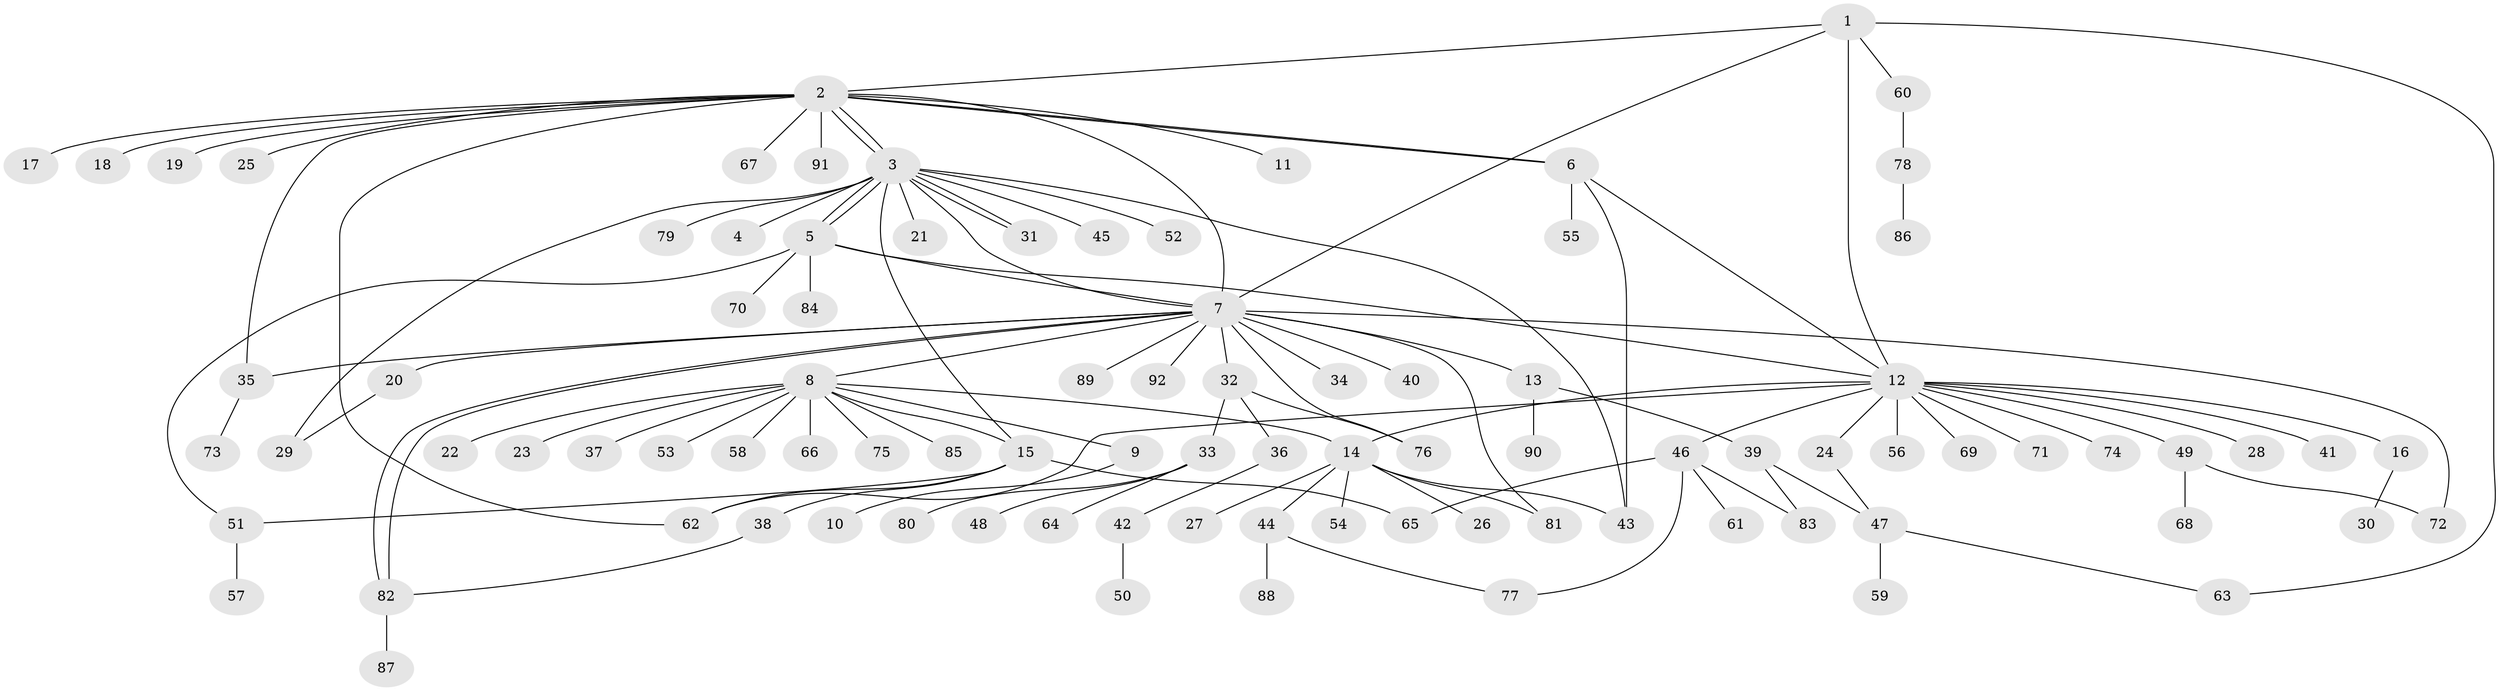 // coarse degree distribution, {1: 0.5217391304347826, 11: 0.021739130434782608, 10: 0.043478260869565216, 2: 0.1956521739130435, 4: 0.08695652173913043, 5: 0.043478260869565216, 7: 0.021739130434782608, 12: 0.021739130434782608, 3: 0.021739130434782608, 13: 0.021739130434782608}
// Generated by graph-tools (version 1.1) at 2025/36/03/04/25 23:36:56]
// undirected, 92 vertices, 119 edges
graph export_dot {
  node [color=gray90,style=filled];
  1;
  2;
  3;
  4;
  5;
  6;
  7;
  8;
  9;
  10;
  11;
  12;
  13;
  14;
  15;
  16;
  17;
  18;
  19;
  20;
  21;
  22;
  23;
  24;
  25;
  26;
  27;
  28;
  29;
  30;
  31;
  32;
  33;
  34;
  35;
  36;
  37;
  38;
  39;
  40;
  41;
  42;
  43;
  44;
  45;
  46;
  47;
  48;
  49;
  50;
  51;
  52;
  53;
  54;
  55;
  56;
  57;
  58;
  59;
  60;
  61;
  62;
  63;
  64;
  65;
  66;
  67;
  68;
  69;
  70;
  71;
  72;
  73;
  74;
  75;
  76;
  77;
  78;
  79;
  80;
  81;
  82;
  83;
  84;
  85;
  86;
  87;
  88;
  89;
  90;
  91;
  92;
  1 -- 2;
  1 -- 7;
  1 -- 12;
  1 -- 60;
  1 -- 63;
  2 -- 3;
  2 -- 3;
  2 -- 6;
  2 -- 6;
  2 -- 7;
  2 -- 11;
  2 -- 17;
  2 -- 18;
  2 -- 19;
  2 -- 25;
  2 -- 35;
  2 -- 62;
  2 -- 67;
  2 -- 91;
  3 -- 4;
  3 -- 5;
  3 -- 5;
  3 -- 7;
  3 -- 15;
  3 -- 21;
  3 -- 29;
  3 -- 31;
  3 -- 31;
  3 -- 43;
  3 -- 45;
  3 -- 52;
  3 -- 79;
  5 -- 7;
  5 -- 12;
  5 -- 51;
  5 -- 70;
  5 -- 84;
  6 -- 12;
  6 -- 43;
  6 -- 55;
  7 -- 8;
  7 -- 13;
  7 -- 20;
  7 -- 32;
  7 -- 34;
  7 -- 35;
  7 -- 40;
  7 -- 72;
  7 -- 76;
  7 -- 81;
  7 -- 82;
  7 -- 82;
  7 -- 89;
  7 -- 92;
  8 -- 9;
  8 -- 14;
  8 -- 15;
  8 -- 22;
  8 -- 23;
  8 -- 37;
  8 -- 53;
  8 -- 58;
  8 -- 66;
  8 -- 75;
  8 -- 85;
  9 -- 10;
  12 -- 14;
  12 -- 16;
  12 -- 24;
  12 -- 28;
  12 -- 41;
  12 -- 46;
  12 -- 49;
  12 -- 56;
  12 -- 62;
  12 -- 69;
  12 -- 71;
  12 -- 74;
  13 -- 39;
  13 -- 90;
  14 -- 26;
  14 -- 27;
  14 -- 43;
  14 -- 44;
  14 -- 54;
  14 -- 81;
  15 -- 38;
  15 -- 51;
  15 -- 62;
  15 -- 65;
  16 -- 30;
  20 -- 29;
  24 -- 47;
  32 -- 33;
  32 -- 36;
  32 -- 76;
  33 -- 48;
  33 -- 64;
  33 -- 80;
  35 -- 73;
  36 -- 42;
  38 -- 82;
  39 -- 47;
  39 -- 83;
  42 -- 50;
  44 -- 77;
  44 -- 88;
  46 -- 61;
  46 -- 65;
  46 -- 77;
  46 -- 83;
  47 -- 59;
  47 -- 63;
  49 -- 68;
  49 -- 72;
  51 -- 57;
  60 -- 78;
  78 -- 86;
  82 -- 87;
}

